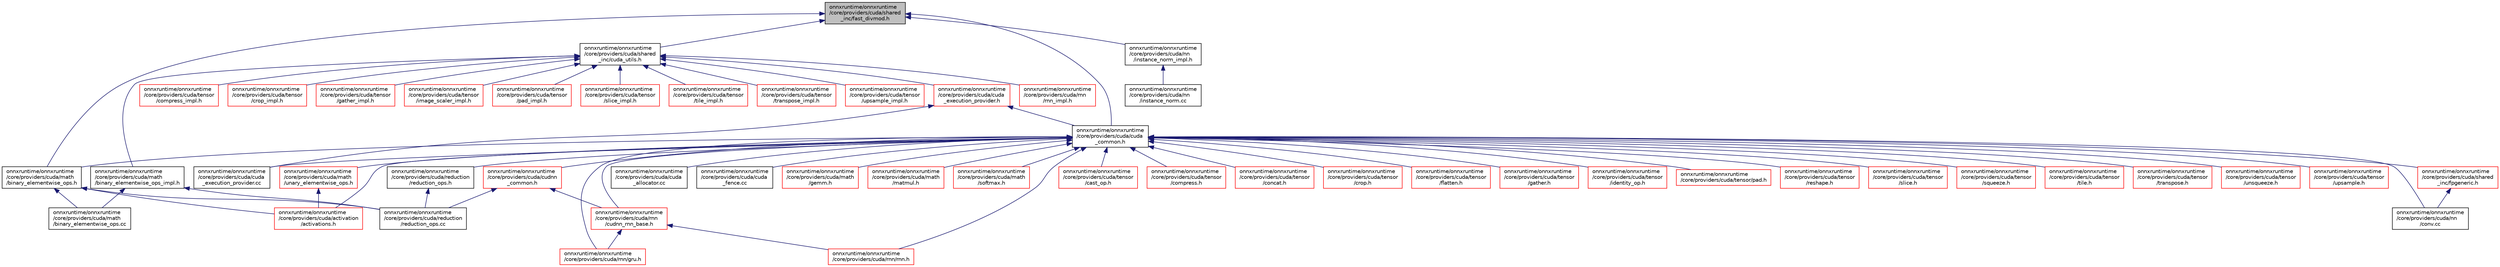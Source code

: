 digraph "onnxruntime/onnxruntime/core/providers/cuda/shared_inc/fast_divmod.h"
{
  edge [fontname="Helvetica",fontsize="10",labelfontname="Helvetica",labelfontsize="10"];
  node [fontname="Helvetica",fontsize="10",shape=record];
  Node3 [label="onnxruntime/onnxruntime\l/core/providers/cuda/shared\l_inc/fast_divmod.h",height=0.2,width=0.4,color="black", fillcolor="grey75", style="filled", fontcolor="black"];
  Node3 -> Node4 [dir="back",color="midnightblue",fontsize="10",style="solid"];
  Node4 [label="onnxruntime/onnxruntime\l/core/providers/cuda/shared\l_inc/cuda_utils.h",height=0.2,width=0.4,color="black", fillcolor="white", style="filled",URL="$cuda__utils_8h.html"];
  Node4 -> Node5 [dir="back",color="midnightblue",fontsize="10",style="solid"];
  Node5 [label="onnxruntime/onnxruntime\l/core/providers/cuda/cuda\l_execution_provider.h",height=0.2,width=0.4,color="red", fillcolor="white", style="filled",URL="$cuda__execution__provider_8h.html"];
  Node5 -> Node6 [dir="back",color="midnightblue",fontsize="10",style="solid"];
  Node6 [label="onnxruntime/onnxruntime\l/core/providers/cuda/cuda\l_common.h",height=0.2,width=0.4,color="black", fillcolor="white", style="filled",URL="$cuda__common_8h.html"];
  Node6 -> Node7 [dir="back",color="midnightblue",fontsize="10",style="solid"];
  Node7 [label="onnxruntime/onnxruntime\l/core/providers/cuda/activation\l/activations.h",height=0.2,width=0.4,color="red", fillcolor="white", style="filled",URL="$cuda_2activation_2activations_8h.html"];
  Node6 -> Node9 [dir="back",color="midnightblue",fontsize="10",style="solid"];
  Node9 [label="onnxruntime/onnxruntime\l/core/providers/cuda/cuda\l_allocator.cc",height=0.2,width=0.4,color="black", fillcolor="white", style="filled",URL="$cuda__allocator_8cc.html"];
  Node6 -> Node10 [dir="back",color="midnightblue",fontsize="10",style="solid"];
  Node10 [label="onnxruntime/onnxruntime\l/core/providers/cuda/cuda\l_execution_provider.cc",height=0.2,width=0.4,color="black", fillcolor="white", style="filled",URL="$cuda__execution__provider_8cc.html"];
  Node6 -> Node11 [dir="back",color="midnightblue",fontsize="10",style="solid"];
  Node11 [label="onnxruntime/onnxruntime\l/core/providers/cuda/cuda\l_fence.cc",height=0.2,width=0.4,color="black", fillcolor="white", style="filled",URL="$cuda__fence_8cc.html"];
  Node6 -> Node12 [dir="back",color="midnightblue",fontsize="10",style="solid"];
  Node12 [label="onnxruntime/onnxruntime\l/core/providers/cuda/cudnn\l_common.h",height=0.2,width=0.4,color="red", fillcolor="white", style="filled",URL="$cudnn__common_8h.html"];
  Node12 -> Node28 [dir="back",color="midnightblue",fontsize="10",style="solid"];
  Node28 [label="onnxruntime/onnxruntime\l/core/providers/cuda/reduction\l/reduction_ops.cc",height=0.2,width=0.4,color="black", fillcolor="white", style="filled",URL="$cuda_2reduction_2reduction__ops_8cc.html"];
  Node12 -> Node29 [dir="back",color="midnightblue",fontsize="10",style="solid"];
  Node29 [label="onnxruntime/onnxruntime\l/core/providers/cuda/rnn\l/cudnn_rnn_base.h",height=0.2,width=0.4,color="red", fillcolor="white", style="filled",URL="$cudnn__rnn__base_8h.html"];
  Node29 -> Node31 [dir="back",color="midnightblue",fontsize="10",style="solid"];
  Node31 [label="onnxruntime/onnxruntime\l/core/providers/cuda/rnn/gru.h",height=0.2,width=0.4,color="red", fillcolor="white", style="filled",URL="$gru_8h.html"];
  Node29 -> Node35 [dir="back",color="midnightblue",fontsize="10",style="solid"];
  Node35 [label="onnxruntime/onnxruntime\l/core/providers/cuda/rnn/rnn.h",height=0.2,width=0.4,color="red", fillcolor="white", style="filled",URL="$cuda_2rnn_2rnn_8h.html"];
  Node6 -> Node39 [dir="back",color="midnightblue",fontsize="10",style="solid"];
  Node39 [label="onnxruntime/onnxruntime\l/core/providers/cuda/math\l/binary_elementwise_ops.h",height=0.2,width=0.4,color="black", fillcolor="white", style="filled",URL="$binary__elementwise__ops_8h.html"];
  Node39 -> Node7 [dir="back",color="midnightblue",fontsize="10",style="solid"];
  Node39 -> Node40 [dir="back",color="midnightblue",fontsize="10",style="solid"];
  Node40 [label="onnxruntime/onnxruntime\l/core/providers/cuda/math\l/binary_elementwise_ops.cc",height=0.2,width=0.4,color="black", fillcolor="white", style="filled",URL="$binary__elementwise__ops_8cc.html"];
  Node39 -> Node28 [dir="back",color="midnightblue",fontsize="10",style="solid"];
  Node6 -> Node41 [dir="back",color="midnightblue",fontsize="10",style="solid"];
  Node41 [label="onnxruntime/onnxruntime\l/core/providers/cuda/math\l/gemm.h",height=0.2,width=0.4,color="red", fillcolor="white", style="filled",URL="$cuda_2math_2gemm_8h.html"];
  Node6 -> Node42 [dir="back",color="midnightblue",fontsize="10",style="solid"];
  Node42 [label="onnxruntime/onnxruntime\l/core/providers/cuda/math\l/matmul.h",height=0.2,width=0.4,color="red", fillcolor="white", style="filled",URL="$cuda_2math_2matmul_8h.html"];
  Node6 -> Node44 [dir="back",color="midnightblue",fontsize="10",style="solid"];
  Node44 [label="onnxruntime/onnxruntime\l/core/providers/cuda/math\l/softmax.h",height=0.2,width=0.4,color="red", fillcolor="white", style="filled",URL="$cuda_2math_2softmax_8h.html"];
  Node6 -> Node45 [dir="back",color="midnightblue",fontsize="10",style="solid"];
  Node45 [label="onnxruntime/onnxruntime\l/core/providers/cuda/math\l/unary_elementwise_ops.h",height=0.2,width=0.4,color="red", fillcolor="white", style="filled",URL="$unary__elementwise__ops_8h.html"];
  Node45 -> Node7 [dir="back",color="midnightblue",fontsize="10",style="solid"];
  Node6 -> Node19 [dir="back",color="midnightblue",fontsize="10",style="solid"];
  Node19 [label="onnxruntime/onnxruntime\l/core/providers/cuda/nn\l/conv.cc",height=0.2,width=0.4,color="black", fillcolor="white", style="filled",URL="$cuda_2nn_2conv_8cc.html"];
  Node6 -> Node47 [dir="back",color="midnightblue",fontsize="10",style="solid"];
  Node47 [label="onnxruntime/onnxruntime\l/core/providers/cuda/reduction\l/reduction_ops.h",height=0.2,width=0.4,color="black", fillcolor="white", style="filled",URL="$cuda_2reduction_2reduction__ops_8h.html"];
  Node47 -> Node28 [dir="back",color="midnightblue",fontsize="10",style="solid"];
  Node6 -> Node29 [dir="back",color="midnightblue",fontsize="10",style="solid"];
  Node6 -> Node31 [dir="back",color="midnightblue",fontsize="10",style="solid"];
  Node6 -> Node35 [dir="back",color="midnightblue",fontsize="10",style="solid"];
  Node6 -> Node48 [dir="back",color="midnightblue",fontsize="10",style="solid"];
  Node48 [label="onnxruntime/onnxruntime\l/core/providers/cuda/shared\l_inc/fpgeneric.h",height=0.2,width=0.4,color="red", fillcolor="white", style="filled",URL="$fpgeneric_8h.html"];
  Node48 -> Node19 [dir="back",color="midnightblue",fontsize="10",style="solid"];
  Node6 -> Node49 [dir="back",color="midnightblue",fontsize="10",style="solid"];
  Node49 [label="onnxruntime/onnxruntime\l/core/providers/cuda/tensor\l/cast_op.h",height=0.2,width=0.4,color="red", fillcolor="white", style="filled",URL="$cuda_2tensor_2cast__op_8h.html"];
  Node6 -> Node51 [dir="back",color="midnightblue",fontsize="10",style="solid"];
  Node51 [label="onnxruntime/onnxruntime\l/core/providers/cuda/tensor\l/compress.h",height=0.2,width=0.4,color="red", fillcolor="white", style="filled",URL="$cuda_2tensor_2compress_8h.html"];
  Node6 -> Node53 [dir="back",color="midnightblue",fontsize="10",style="solid"];
  Node53 [label="onnxruntime/onnxruntime\l/core/providers/cuda/tensor\l/concat.h",height=0.2,width=0.4,color="red", fillcolor="white", style="filled",URL="$cuda_2tensor_2concat_8h.html"];
  Node6 -> Node55 [dir="back",color="midnightblue",fontsize="10",style="solid"];
  Node55 [label="onnxruntime/onnxruntime\l/core/providers/cuda/tensor\l/crop.h",height=0.2,width=0.4,color="red", fillcolor="white", style="filled",URL="$cuda_2tensor_2crop_8h.html"];
  Node6 -> Node57 [dir="back",color="midnightblue",fontsize="10",style="solid"];
  Node57 [label="onnxruntime/onnxruntime\l/core/providers/cuda/tensor\l/flatten.h",height=0.2,width=0.4,color="red", fillcolor="white", style="filled",URL="$cuda_2tensor_2flatten_8h.html"];
  Node6 -> Node59 [dir="back",color="midnightblue",fontsize="10",style="solid"];
  Node59 [label="onnxruntime/onnxruntime\l/core/providers/cuda/tensor\l/gather.h",height=0.2,width=0.4,color="red", fillcolor="white", style="filled",URL="$cuda_2tensor_2gather_8h.html"];
  Node6 -> Node61 [dir="back",color="midnightblue",fontsize="10",style="solid"];
  Node61 [label="onnxruntime/onnxruntime\l/core/providers/cuda/tensor\l/identity_op.h",height=0.2,width=0.4,color="red", fillcolor="white", style="filled",URL="$cuda_2tensor_2identity__op_8h.html"];
  Node6 -> Node63 [dir="back",color="midnightblue",fontsize="10",style="solid"];
  Node63 [label="onnxruntime/onnxruntime\l/core/providers/cuda/tensor/pad.h",height=0.2,width=0.4,color="red", fillcolor="white", style="filled",URL="$cuda_2tensor_2pad_8h.html"];
  Node6 -> Node65 [dir="back",color="midnightblue",fontsize="10",style="solid"];
  Node65 [label="onnxruntime/onnxruntime\l/core/providers/cuda/tensor\l/reshape.h",height=0.2,width=0.4,color="red", fillcolor="white", style="filled",URL="$cuda_2tensor_2reshape_8h.html"];
  Node6 -> Node67 [dir="back",color="midnightblue",fontsize="10",style="solid"];
  Node67 [label="onnxruntime/onnxruntime\l/core/providers/cuda/tensor\l/slice.h",height=0.2,width=0.4,color="red", fillcolor="white", style="filled",URL="$cuda_2tensor_2slice_8h.html"];
  Node6 -> Node69 [dir="back",color="midnightblue",fontsize="10",style="solid"];
  Node69 [label="onnxruntime/onnxruntime\l/core/providers/cuda/tensor\l/squeeze.h",height=0.2,width=0.4,color="red", fillcolor="white", style="filled",URL="$cuda_2tensor_2squeeze_8h.html"];
  Node6 -> Node71 [dir="back",color="midnightblue",fontsize="10",style="solid"];
  Node71 [label="onnxruntime/onnxruntime\l/core/providers/cuda/tensor\l/tile.h",height=0.2,width=0.4,color="red", fillcolor="white", style="filled",URL="$cuda_2tensor_2tile_8h.html"];
  Node6 -> Node73 [dir="back",color="midnightblue",fontsize="10",style="solid"];
  Node73 [label="onnxruntime/onnxruntime\l/core/providers/cuda/tensor\l/transpose.h",height=0.2,width=0.4,color="red", fillcolor="white", style="filled",URL="$cuda_2tensor_2transpose_8h.html"];
  Node6 -> Node75 [dir="back",color="midnightblue",fontsize="10",style="solid"];
  Node75 [label="onnxruntime/onnxruntime\l/core/providers/cuda/tensor\l/unsqueeze.h",height=0.2,width=0.4,color="red", fillcolor="white", style="filled",URL="$cuda_2tensor_2unsqueeze_8h.html"];
  Node6 -> Node77 [dir="back",color="midnightblue",fontsize="10",style="solid"];
  Node77 [label="onnxruntime/onnxruntime\l/core/providers/cuda/tensor\l/upsample.h",height=0.2,width=0.4,color="red", fillcolor="white", style="filled",URL="$cuda_2tensor_2upsample_8h.html"];
  Node5 -> Node10 [dir="back",color="midnightblue",fontsize="10",style="solid"];
  Node4 -> Node81 [dir="back",color="midnightblue",fontsize="10",style="solid"];
  Node81 [label="onnxruntime/onnxruntime\l/core/providers/cuda/math\l/binary_elementwise_ops_impl.h",height=0.2,width=0.4,color="black", fillcolor="white", style="filled",URL="$binary__elementwise__ops__impl_8h.html"];
  Node81 -> Node40 [dir="back",color="midnightblue",fontsize="10",style="solid"];
  Node81 -> Node28 [dir="back",color="midnightblue",fontsize="10",style="solid"];
  Node4 -> Node82 [dir="back",color="midnightblue",fontsize="10",style="solid"];
  Node82 [label="onnxruntime/onnxruntime\l/core/providers/cuda/rnn\l/rnn_impl.h",height=0.2,width=0.4,color="red", fillcolor="white", style="filled",URL="$rnn__impl_8h.html"];
  Node4 -> Node83 [dir="back",color="midnightblue",fontsize="10",style="solid"];
  Node83 [label="onnxruntime/onnxruntime\l/core/providers/cuda/tensor\l/compress_impl.h",height=0.2,width=0.4,color="red", fillcolor="white", style="filled",URL="$compress__impl_8h.html"];
  Node4 -> Node84 [dir="back",color="midnightblue",fontsize="10",style="solid"];
  Node84 [label="onnxruntime/onnxruntime\l/core/providers/cuda/tensor\l/crop_impl.h",height=0.2,width=0.4,color="red", fillcolor="white", style="filled",URL="$crop__impl_8h.html"];
  Node4 -> Node85 [dir="back",color="midnightblue",fontsize="10",style="solid"];
  Node85 [label="onnxruntime/onnxruntime\l/core/providers/cuda/tensor\l/gather_impl.h",height=0.2,width=0.4,color="red", fillcolor="white", style="filled",URL="$gather__impl_8h.html"];
  Node4 -> Node86 [dir="back",color="midnightblue",fontsize="10",style="solid"];
  Node86 [label="onnxruntime/onnxruntime\l/core/providers/cuda/tensor\l/image_scaler_impl.h",height=0.2,width=0.4,color="red", fillcolor="white", style="filled",URL="$image__scaler__impl_8h.html"];
  Node4 -> Node87 [dir="back",color="midnightblue",fontsize="10",style="solid"];
  Node87 [label="onnxruntime/onnxruntime\l/core/providers/cuda/tensor\l/pad_impl.h",height=0.2,width=0.4,color="red", fillcolor="white", style="filled",URL="$pad__impl_8h.html"];
  Node4 -> Node88 [dir="back",color="midnightblue",fontsize="10",style="solid"];
  Node88 [label="onnxruntime/onnxruntime\l/core/providers/cuda/tensor\l/slice_impl.h",height=0.2,width=0.4,color="red", fillcolor="white", style="filled",URL="$slice__impl_8h.html"];
  Node4 -> Node89 [dir="back",color="midnightblue",fontsize="10",style="solid"];
  Node89 [label="onnxruntime/onnxruntime\l/core/providers/cuda/tensor\l/tile_impl.h",height=0.2,width=0.4,color="red", fillcolor="white", style="filled",URL="$tile__impl_8h.html"];
  Node4 -> Node90 [dir="back",color="midnightblue",fontsize="10",style="solid"];
  Node90 [label="onnxruntime/onnxruntime\l/core/providers/cuda/tensor\l/transpose_impl.h",height=0.2,width=0.4,color="red", fillcolor="white", style="filled",URL="$transpose__impl_8h.html"];
  Node4 -> Node91 [dir="back",color="midnightblue",fontsize="10",style="solid"];
  Node91 [label="onnxruntime/onnxruntime\l/core/providers/cuda/tensor\l/upsample_impl.h",height=0.2,width=0.4,color="red", fillcolor="white", style="filled",URL="$upsample__impl_8h.html"];
  Node3 -> Node6 [dir="back",color="midnightblue",fontsize="10",style="solid"];
  Node3 -> Node39 [dir="back",color="midnightblue",fontsize="10",style="solid"];
  Node3 -> Node92 [dir="back",color="midnightblue",fontsize="10",style="solid"];
  Node92 [label="onnxruntime/onnxruntime\l/core/providers/cuda/nn\l/instance_norm_impl.h",height=0.2,width=0.4,color="black", fillcolor="white", style="filled",URL="$instance__norm__impl_8h.html"];
  Node92 -> Node23 [dir="back",color="midnightblue",fontsize="10",style="solid"];
  Node23 [label="onnxruntime/onnxruntime\l/core/providers/cuda/nn\l/instance_norm.cc",height=0.2,width=0.4,color="black", fillcolor="white", style="filled",URL="$cuda_2nn_2instance__norm_8cc.html"];
}

